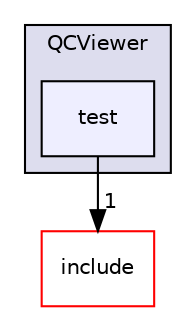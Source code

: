 digraph "/home/travis/build/AliceO2Group/AliceO2/Utilities/QC/QCViewer/test" {
  bgcolor=transparent;
  compound=true
  node [ fontsize="10", fontname="Helvetica"];
  edge [ labelfontsize="10", labelfontname="Helvetica"];
  subgraph clusterdir_ed04e426e99dbe57a6e59c8944ea6785 {
    graph [ bgcolor="#ddddee", pencolor="black", label="QCViewer" fontname="Helvetica", fontsize="10", URL="dir_ed04e426e99dbe57a6e59c8944ea6785.html"]
  dir_6da8278a15a9bca7946679806d5255b0 [shape=box, label="test", style="filled", fillcolor="#eeeeff", pencolor="black", URL="dir_6da8278a15a9bca7946679806d5255b0.html"];
  }
  dir_4b07e1b0f731fcfd0bfb25757cdab806 [shape=box label="include" color="red" URL="dir_4b07e1b0f731fcfd0bfb25757cdab806.html"];
  dir_6da8278a15a9bca7946679806d5255b0->dir_4b07e1b0f731fcfd0bfb25757cdab806 [headlabel="1", labeldistance=1.5 headhref="dir_000402_000399.html"];
}
